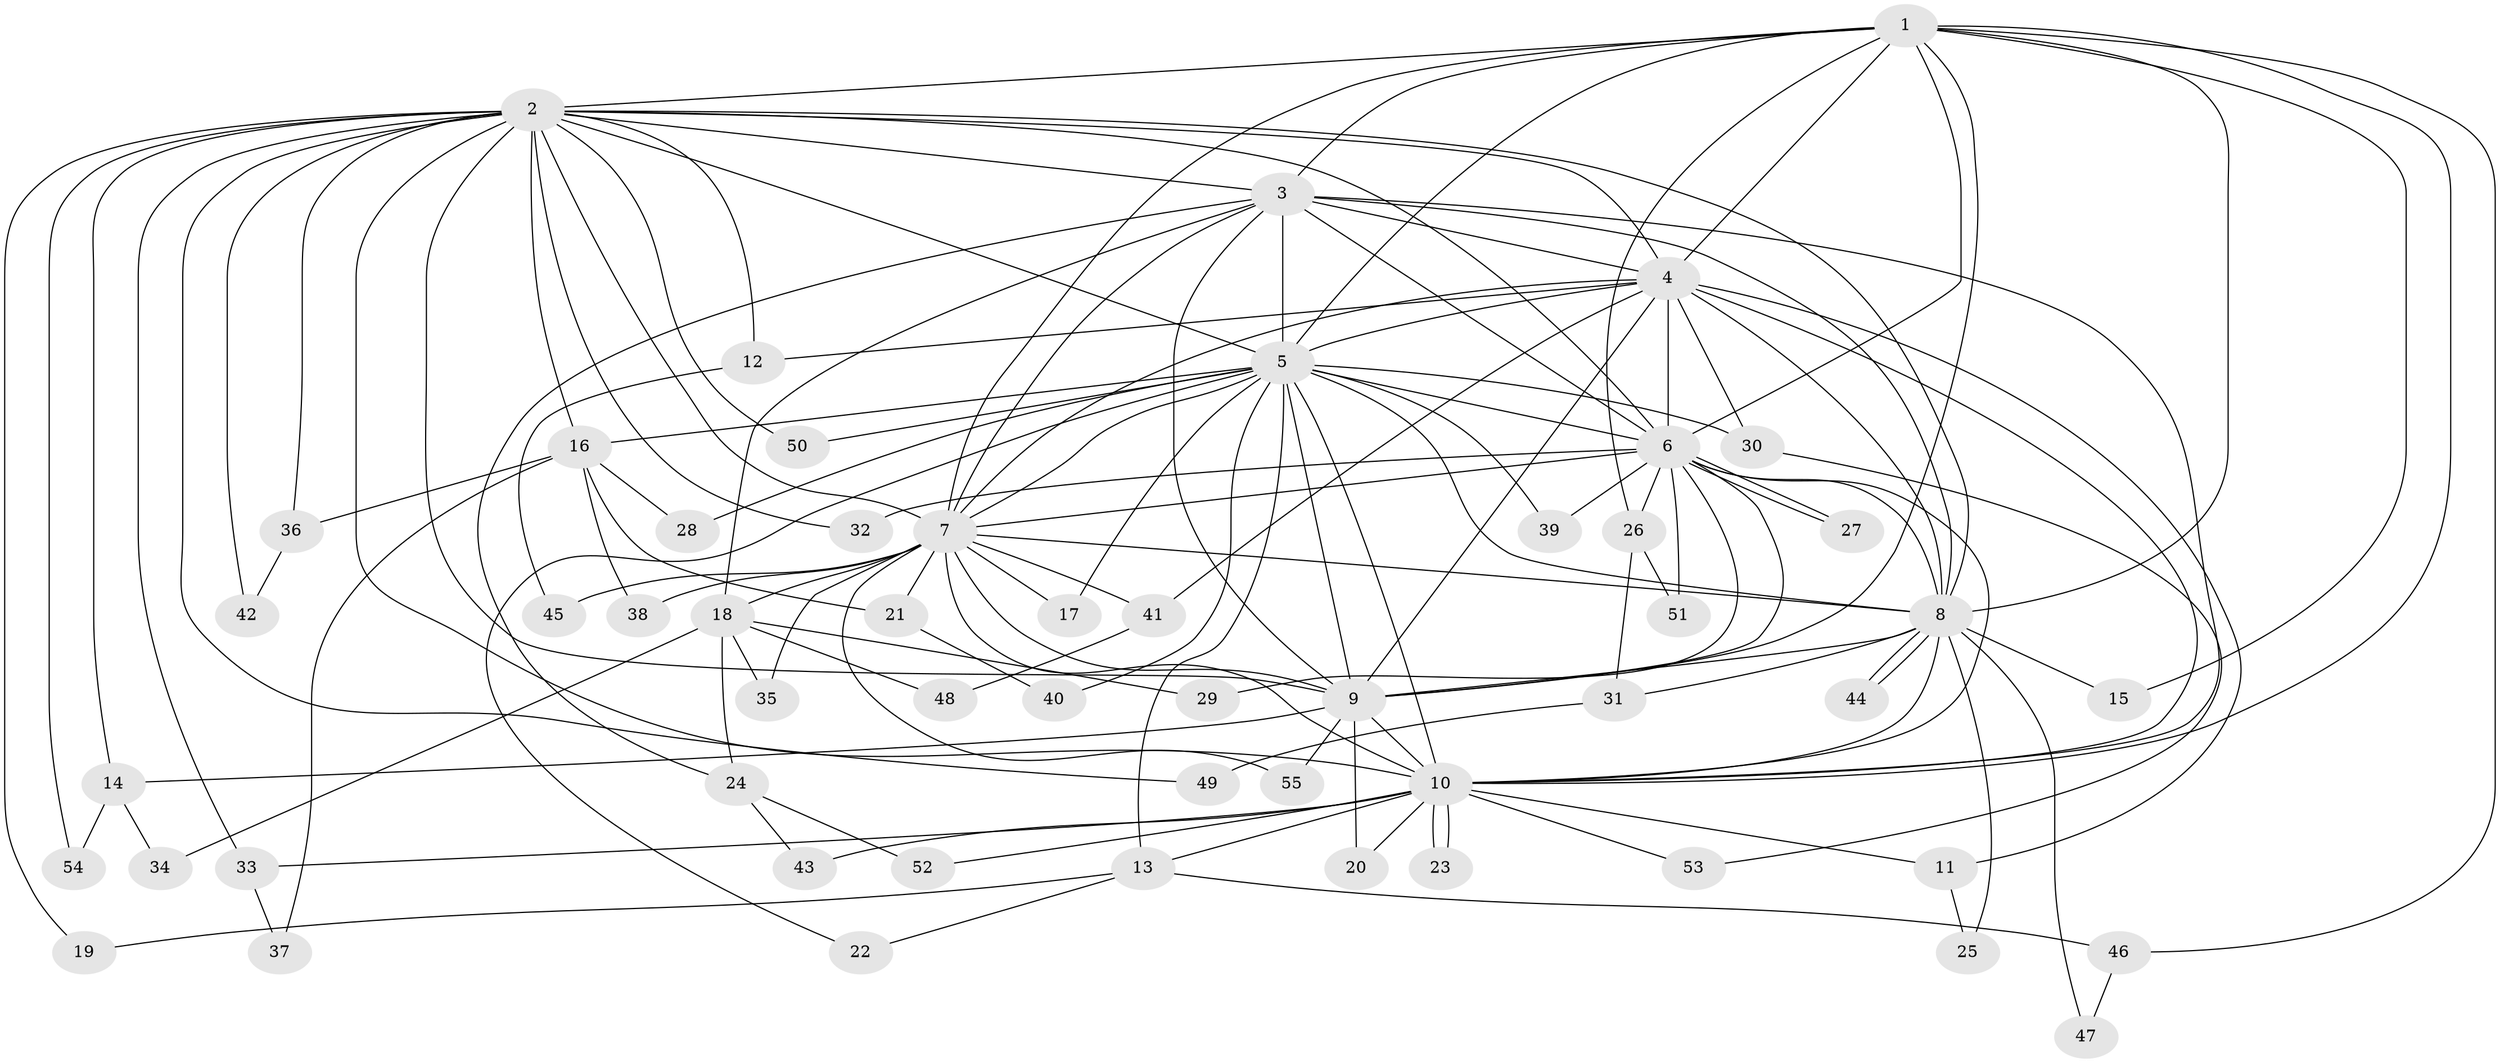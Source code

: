 // coarse degree distribution, {13: 0.029411764705882353, 10: 0.029411764705882353, 11: 0.08823529411764706, 14: 0.029411764705882353, 4: 0.058823529411764705, 2: 0.2647058823529412, 1: 0.08823529411764706, 3: 0.29411764705882354, 6: 0.058823529411764705, 15: 0.029411764705882353, 12: 0.029411764705882353}
// Generated by graph-tools (version 1.1) at 2025/36/03/04/25 23:36:18]
// undirected, 55 vertices, 135 edges
graph export_dot {
  node [color=gray90,style=filled];
  1;
  2;
  3;
  4;
  5;
  6;
  7;
  8;
  9;
  10;
  11;
  12;
  13;
  14;
  15;
  16;
  17;
  18;
  19;
  20;
  21;
  22;
  23;
  24;
  25;
  26;
  27;
  28;
  29;
  30;
  31;
  32;
  33;
  34;
  35;
  36;
  37;
  38;
  39;
  40;
  41;
  42;
  43;
  44;
  45;
  46;
  47;
  48;
  49;
  50;
  51;
  52;
  53;
  54;
  55;
  1 -- 2;
  1 -- 3;
  1 -- 4;
  1 -- 5;
  1 -- 6;
  1 -- 7;
  1 -- 8;
  1 -- 9;
  1 -- 10;
  1 -- 15;
  1 -- 26;
  1 -- 46;
  2 -- 3;
  2 -- 4;
  2 -- 5;
  2 -- 6;
  2 -- 7;
  2 -- 8;
  2 -- 9;
  2 -- 10;
  2 -- 12;
  2 -- 14;
  2 -- 16;
  2 -- 19;
  2 -- 32;
  2 -- 33;
  2 -- 36;
  2 -- 42;
  2 -- 49;
  2 -- 50;
  2 -- 54;
  3 -- 4;
  3 -- 5;
  3 -- 6;
  3 -- 7;
  3 -- 8;
  3 -- 9;
  3 -- 10;
  3 -- 18;
  3 -- 24;
  4 -- 5;
  4 -- 6;
  4 -- 7;
  4 -- 8;
  4 -- 9;
  4 -- 10;
  4 -- 11;
  4 -- 12;
  4 -- 30;
  4 -- 41;
  5 -- 6;
  5 -- 7;
  5 -- 8;
  5 -- 9;
  5 -- 10;
  5 -- 13;
  5 -- 16;
  5 -- 17;
  5 -- 22;
  5 -- 28;
  5 -- 30;
  5 -- 39;
  5 -- 40;
  5 -- 50;
  6 -- 7;
  6 -- 8;
  6 -- 9;
  6 -- 10;
  6 -- 26;
  6 -- 27;
  6 -- 27;
  6 -- 29;
  6 -- 32;
  6 -- 39;
  6 -- 51;
  7 -- 8;
  7 -- 9;
  7 -- 10;
  7 -- 17;
  7 -- 18;
  7 -- 21;
  7 -- 35;
  7 -- 38;
  7 -- 41;
  7 -- 45;
  7 -- 55;
  8 -- 9;
  8 -- 10;
  8 -- 15;
  8 -- 25;
  8 -- 31;
  8 -- 44;
  8 -- 44;
  8 -- 47;
  9 -- 10;
  9 -- 14;
  9 -- 20;
  9 -- 55;
  10 -- 11;
  10 -- 13;
  10 -- 20;
  10 -- 23;
  10 -- 23;
  10 -- 33;
  10 -- 43;
  10 -- 52;
  10 -- 53;
  11 -- 25;
  12 -- 45;
  13 -- 19;
  13 -- 22;
  13 -- 46;
  14 -- 34;
  14 -- 54;
  16 -- 21;
  16 -- 28;
  16 -- 36;
  16 -- 37;
  16 -- 38;
  18 -- 24;
  18 -- 29;
  18 -- 34;
  18 -- 35;
  18 -- 48;
  21 -- 40;
  24 -- 43;
  24 -- 52;
  26 -- 31;
  26 -- 51;
  30 -- 53;
  31 -- 49;
  33 -- 37;
  36 -- 42;
  41 -- 48;
  46 -- 47;
}
